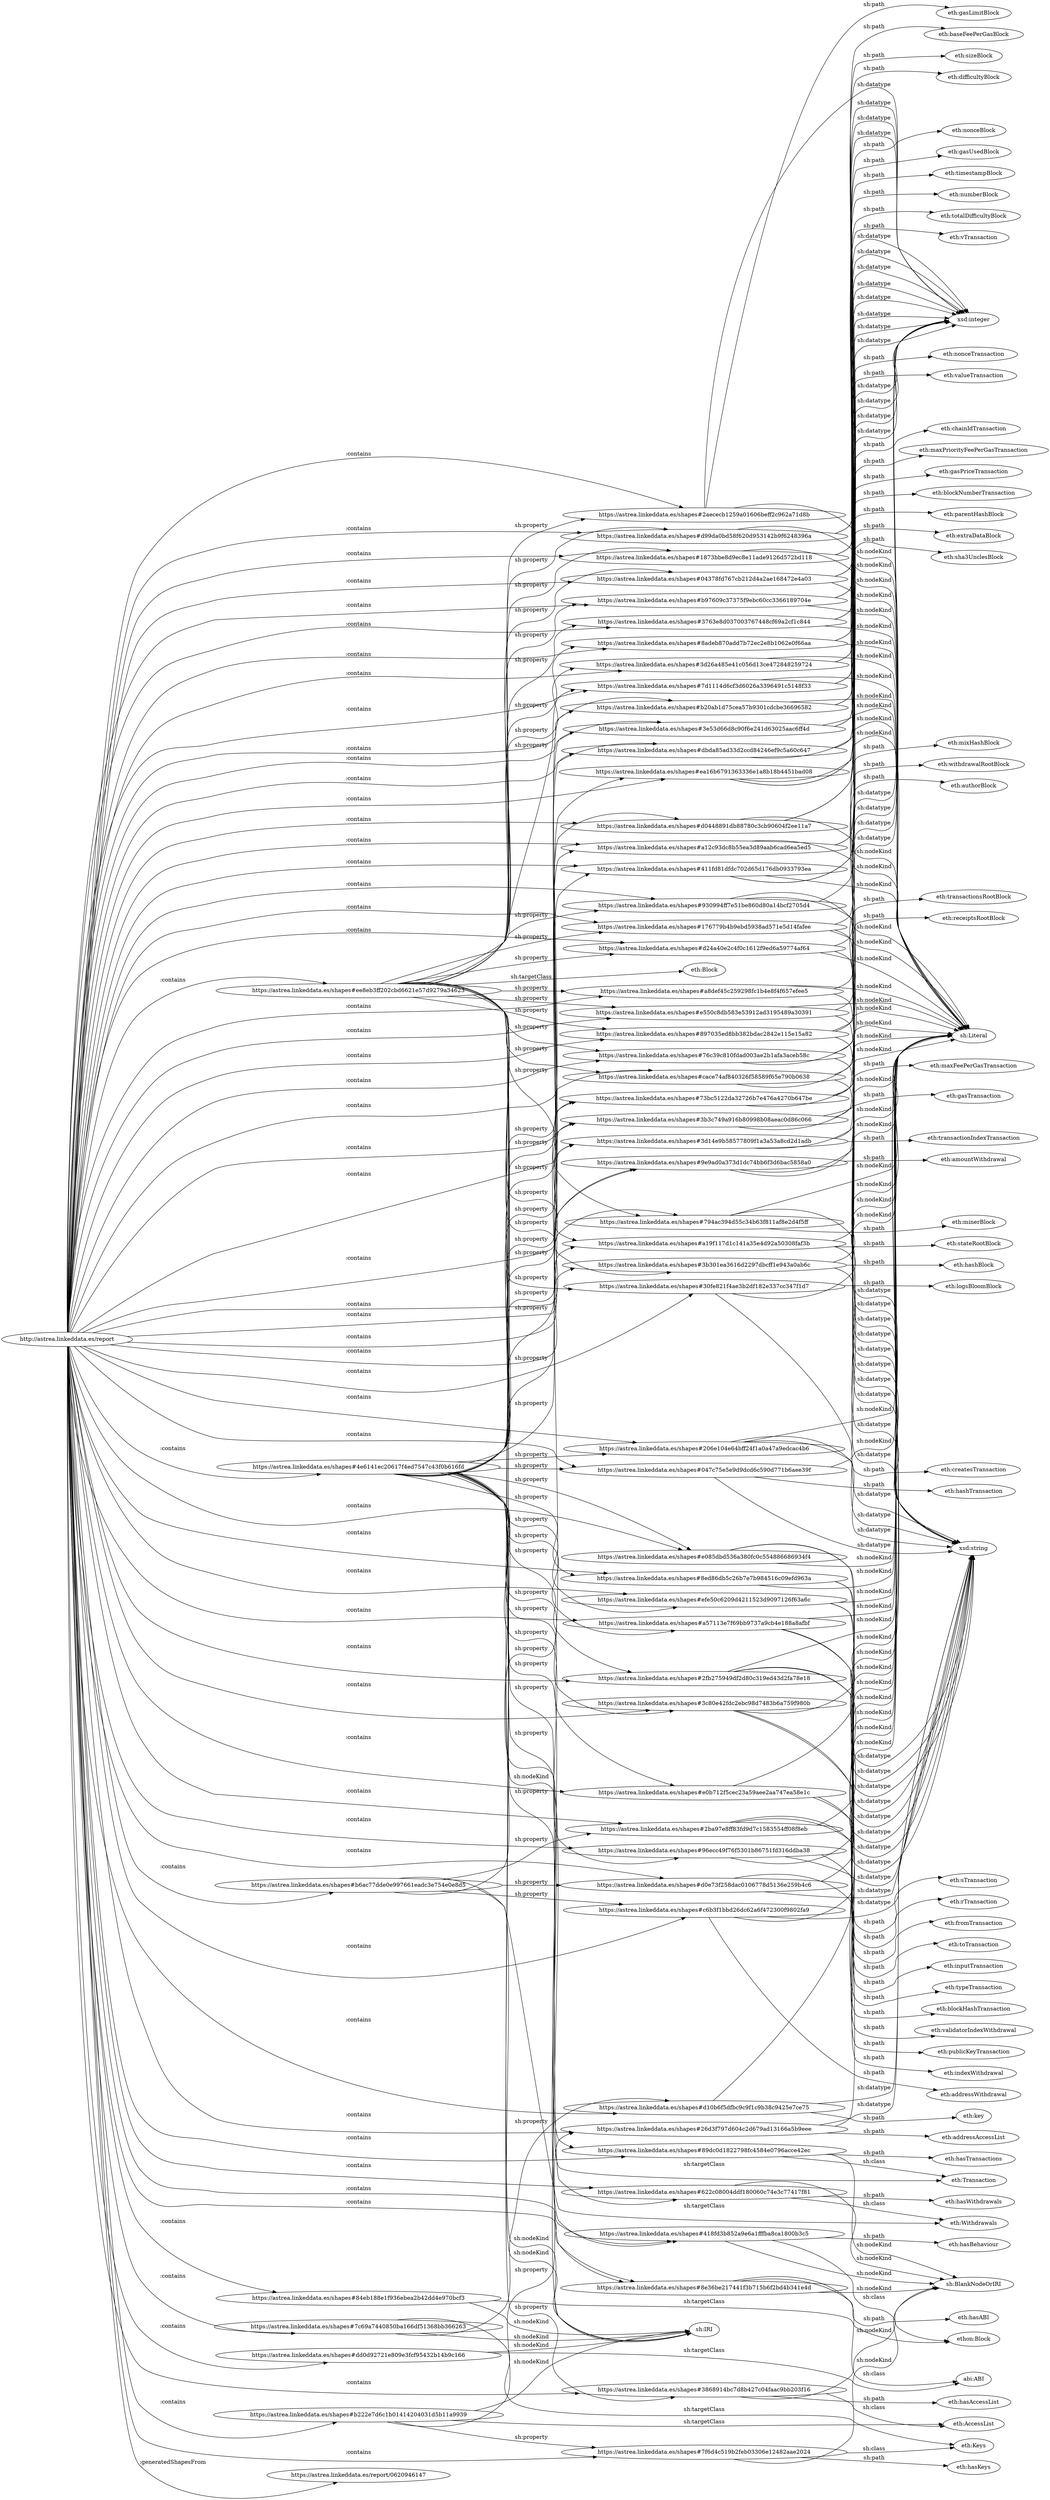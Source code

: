 digraph ar2dtool_diagram { 
rankdir=LR;
size="1501"
	"https://astrea.linkeddata.es/shapes#897035ed8bb382bdac2842e115e15a82" -> "eth:authorBlock" [ label = "sh:path" ];
	"https://astrea.linkeddata.es/shapes#897035ed8bb382bdac2842e115e15a82" -> "sh:Literal" [ label = "sh:nodeKind" ];
	"https://astrea.linkeddata.es/shapes#897035ed8bb382bdac2842e115e15a82" -> "xsd:string" [ label = "sh:datatype" ];
	"https://astrea.linkeddata.es/shapes#d10b6f5dfbc9c9f1c9b38c9425e7ce75" -> "eth:key" [ label = "sh:path" ];
	"https://astrea.linkeddata.es/shapes#d10b6f5dfbc9c9f1c9b38c9425e7ce75" -> "sh:Literal" [ label = "sh:nodeKind" ];
	"https://astrea.linkeddata.es/shapes#d10b6f5dfbc9c9f1c9b38c9425e7ce75" -> "xsd:string" [ label = "sh:datatype" ];
	"https://astrea.linkeddata.es/shapes#dbda85ad33d2ccd84246ef9c5a60c647" -> "eth:valueTransaction" [ label = "sh:path" ];
	"https://astrea.linkeddata.es/shapes#dbda85ad33d2ccd84246ef9c5a60c647" -> "sh:Literal" [ label = "sh:nodeKind" ];
	"https://astrea.linkeddata.es/shapes#dbda85ad33d2ccd84246ef9c5a60c647" -> "xsd:integer" [ label = "sh:datatype" ];
	"https://astrea.linkeddata.es/shapes#3763e8d037003767448cf69a2cf1c844" -> "eth:gasUsedBlock" [ label = "sh:path" ];
	"https://astrea.linkeddata.es/shapes#3763e8d037003767448cf69a2cf1c844" -> "sh:Literal" [ label = "sh:nodeKind" ];
	"https://astrea.linkeddata.es/shapes#3763e8d037003767448cf69a2cf1c844" -> "xsd:integer" [ label = "sh:datatype" ];
	"https://astrea.linkeddata.es/shapes#8adeb870add7b72ec2e8b1062e0f66aa" -> "eth:timestampBlock" [ label = "sh:path" ];
	"https://astrea.linkeddata.es/shapes#8adeb870add7b72ec2e8b1062e0f66aa" -> "sh:Literal" [ label = "sh:nodeKind" ];
	"https://astrea.linkeddata.es/shapes#8adeb870add7b72ec2e8b1062e0f66aa" -> "xsd:integer" [ label = "sh:datatype" ];
	"https://astrea.linkeddata.es/shapes#3868914bc7d8b427c04faac9bb203f16" -> "eth:hasAccessList" [ label = "sh:path" ];
	"https://astrea.linkeddata.es/shapes#3868914bc7d8b427c04faac9bb203f16" -> "sh:BlankNodeOrIRI" [ label = "sh:nodeKind" ];
	"https://astrea.linkeddata.es/shapes#3868914bc7d8b427c04faac9bb203f16" -> "eth:AccessList" [ label = "sh:class" ];
	"https://astrea.linkeddata.es/shapes#9e9ad0a373d1dc74bb6f3d6bac5858a0" -> "eth:amountWithdrawal" [ label = "sh:path" ];
	"https://astrea.linkeddata.es/shapes#9e9ad0a373d1dc74bb6f3d6bac5858a0" -> "sh:Literal" [ label = "sh:nodeKind" ];
	"https://astrea.linkeddata.es/shapes#9e9ad0a373d1dc74bb6f3d6bac5858a0" -> "xsd:integer" [ label = "sh:datatype" ];
	"https://astrea.linkeddata.es/shapes#3d26a485e41c056d13ce472848259724" -> "eth:numberBlock" [ label = "sh:path" ];
	"https://astrea.linkeddata.es/shapes#3d26a485e41c056d13ce472848259724" -> "sh:Literal" [ label = "sh:nodeKind" ];
	"https://astrea.linkeddata.es/shapes#3d26a485e41c056d13ce472848259724" -> "xsd:integer" [ label = "sh:datatype" ];
	"https://astrea.linkeddata.es/shapes#84eb188e1f936ebea2b42dd4e970bcf3" -> "ethon:Block" [ label = "sh:targetClass" ];
	"https://astrea.linkeddata.es/shapes#84eb188e1f936ebea2b42dd4e970bcf3" -> "sh:IRI" [ label = "sh:nodeKind" ];
	"https://astrea.linkeddata.es/shapes#2ba97e8ff83fd9d7c1583554ff08f8eb" -> "eth:validatorIndexWithdrawal" [ label = "sh:path" ];
	"https://astrea.linkeddata.es/shapes#2ba97e8ff83fd9d7c1583554ff08f8eb" -> "sh:Literal" [ label = "sh:nodeKind" ];
	"https://astrea.linkeddata.es/shapes#2ba97e8ff83fd9d7c1583554ff08f8eb" -> "xsd:string" [ label = "sh:datatype" ];
	"https://astrea.linkeddata.es/shapes#b20ab1d75cea57b9301cdcbe36696582" -> "eth:vTransaction" [ label = "sh:path" ];
	"https://astrea.linkeddata.es/shapes#b20ab1d75cea57b9301cdcbe36696582" -> "sh:Literal" [ label = "sh:nodeKind" ];
	"https://astrea.linkeddata.es/shapes#b20ab1d75cea57b9301cdcbe36696582" -> "xsd:integer" [ label = "sh:datatype" ];
	"https://astrea.linkeddata.es/shapes#3e53d66d8c90f6e241d63025aac6ff4d" -> "eth:nonceTransaction" [ label = "sh:path" ];
	"https://astrea.linkeddata.es/shapes#3e53d66d8c90f6e241d63025aac6ff4d" -> "sh:Literal" [ label = "sh:nodeKind" ];
	"https://astrea.linkeddata.es/shapes#3e53d66d8c90f6e241d63025aac6ff4d" -> "xsd:integer" [ label = "sh:datatype" ];
	"https://astrea.linkeddata.es/shapes#047c75e5e9d9dcd6c590d771b6aee39f" -> "eth:hashTransaction" [ label = "sh:path" ];
	"https://astrea.linkeddata.es/shapes#047c75e5e9d9dcd6c590d771b6aee39f" -> "sh:Literal" [ label = "sh:nodeKind" ];
	"https://astrea.linkeddata.es/shapes#047c75e5e9d9dcd6c590d771b6aee39f" -> "xsd:string" [ label = "sh:datatype" ];
	"https://astrea.linkeddata.es/shapes#7d1114d6cf3d6026a3396491c5148f33" -> "eth:totalDifficultyBlock" [ label = "sh:path" ];
	"https://astrea.linkeddata.es/shapes#7d1114d6cf3d6026a3396491c5148f33" -> "sh:Literal" [ label = "sh:nodeKind" ];
	"https://astrea.linkeddata.es/shapes#7d1114d6cf3d6026a3396491c5148f33" -> "xsd:integer" [ label = "sh:datatype" ];
	"https://astrea.linkeddata.es/shapes#96ecc49f76f5301b86751fd316ddba38" -> "eth:publicKeyTransaction" [ label = "sh:path" ];
	"https://astrea.linkeddata.es/shapes#96ecc49f76f5301b86751fd316ddba38" -> "sh:Literal" [ label = "sh:nodeKind" ];
	"https://astrea.linkeddata.es/shapes#96ecc49f76f5301b86751fd316ddba38" -> "xsd:string" [ label = "sh:datatype" ];
	"https://astrea.linkeddata.es/shapes#dd0d92721e809e3fcf95432b14b9c166" -> "abi:ABI" [ label = "sh:targetClass" ];
	"https://astrea.linkeddata.es/shapes#dd0d92721e809e3fcf95432b14b9c166" -> "sh:IRI" [ label = "sh:nodeKind" ];
	"https://astrea.linkeddata.es/shapes#930994ff7e51be860d80a14bcf2705d4" -> "eth:parentHashBlock" [ label = "sh:path" ];
	"https://astrea.linkeddata.es/shapes#930994ff7e51be860d80a14bcf2705d4" -> "sh:Literal" [ label = "sh:nodeKind" ];
	"https://astrea.linkeddata.es/shapes#930994ff7e51be860d80a14bcf2705d4" -> "xsd:string" [ label = "sh:datatype" ];
	"https://astrea.linkeddata.es/shapes#d99da0bd58f620d953142b9f6248396a" -> "eth:baseFeePerGasBlock" [ label = "sh:path" ];
	"https://astrea.linkeddata.es/shapes#d99da0bd58f620d953142b9f6248396a" -> "sh:Literal" [ label = "sh:nodeKind" ];
	"https://astrea.linkeddata.es/shapes#d99da0bd58f620d953142b9f6248396a" -> "xsd:integer" [ label = "sh:datatype" ];
	"https://astrea.linkeddata.es/shapes#7c69a7440850ba166df51368bb366263" -> "eth:Keys" [ label = "sh:targetClass" ];
	"https://astrea.linkeddata.es/shapes#7c69a7440850ba166df51368bb366263" -> "https://astrea.linkeddata.es/shapes#d10b6f5dfbc9c9f1c9b38c9425e7ce75" [ label = "sh:property" ];
	"https://astrea.linkeddata.es/shapes#7c69a7440850ba166df51368bb366263" -> "sh:IRI" [ label = "sh:nodeKind" ];
	"https://astrea.linkeddata.es/shapes#176779b4b9ebd5938ad571e5d14fafee" -> "eth:extraDataBlock" [ label = "sh:path" ];
	"https://astrea.linkeddata.es/shapes#176779b4b9ebd5938ad571e5d14fafee" -> "sh:Literal" [ label = "sh:nodeKind" ];
	"https://astrea.linkeddata.es/shapes#176779b4b9ebd5938ad571e5d14fafee" -> "xsd:string" [ label = "sh:datatype" ];
	"https://astrea.linkeddata.es/shapes#418fd3b852a9e6a1fffba8ca1800b3c5" -> "eth:hasBehaviour" [ label = "sh:path" ];
	"https://astrea.linkeddata.es/shapes#418fd3b852a9e6a1fffba8ca1800b3c5" -> "sh:BlankNodeOrIRI" [ label = "sh:nodeKind" ];
	"https://astrea.linkeddata.es/shapes#418fd3b852a9e6a1fffba8ca1800b3c5" -> "ethon:Block" [ label = "sh:class" ];
	"https://astrea.linkeddata.es/shapes#a19f117d1c141a35e4d92a50308faf3b" -> "eth:stateRootBlock" [ label = "sh:path" ];
	"https://astrea.linkeddata.es/shapes#a19f117d1c141a35e4d92a50308faf3b" -> "sh:Literal" [ label = "sh:nodeKind" ];
	"https://astrea.linkeddata.es/shapes#a19f117d1c141a35e4d92a50308faf3b" -> "xsd:string" [ label = "sh:datatype" ];
	"https://astrea.linkeddata.es/shapes#206e104e64bff24f1a0a47a9edcac4b6" -> "eth:createsTransaction" [ label = "sh:path" ];
	"https://astrea.linkeddata.es/shapes#206e104e64bff24f1a0a47a9edcac4b6" -> "sh:Literal" [ label = "sh:nodeKind" ];
	"https://astrea.linkeddata.es/shapes#206e104e64bff24f1a0a47a9edcac4b6" -> "xsd:string" [ label = "sh:datatype" ];
	"https://astrea.linkeddata.es/shapes#b97609c37375f9ebc60cc3366189704e" -> "eth:nonceBlock" [ label = "sh:path" ];
	"https://astrea.linkeddata.es/shapes#b97609c37375f9ebc60cc3366189704e" -> "sh:Literal" [ label = "sh:nodeKind" ];
	"https://astrea.linkeddata.es/shapes#b97609c37375f9ebc60cc3366189704e" -> "xsd:integer" [ label = "sh:datatype" ];
	"https://astrea.linkeddata.es/shapes#76c39c810fdad003ae2b1afa3aceb58c" -> "eth:transactionsRootBlock" [ label = "sh:path" ];
	"https://astrea.linkeddata.es/shapes#76c39c810fdad003ae2b1afa3aceb58c" -> "sh:Literal" [ label = "sh:nodeKind" ];
	"https://astrea.linkeddata.es/shapes#76c39c810fdad003ae2b1afa3aceb58c" -> "xsd:string" [ label = "sh:datatype" ];
	"https://astrea.linkeddata.es/shapes#4e6141ec20617f4ed7547c43f0b616fd" -> "https://astrea.linkeddata.es/shapes#efe50c6209d4211523d9097126f63a6c" [ label = "sh:property" ];
	"https://astrea.linkeddata.es/shapes#4e6141ec20617f4ed7547c43f0b616fd" -> "https://astrea.linkeddata.es/shapes#96ecc49f76f5301b86751fd316ddba38" [ label = "sh:property" ];
	"https://astrea.linkeddata.es/shapes#4e6141ec20617f4ed7547c43f0b616fd" -> "sh:IRI" [ label = "sh:nodeKind" ];
	"https://astrea.linkeddata.es/shapes#4e6141ec20617f4ed7547c43f0b616fd" -> "eth:Transaction" [ label = "sh:targetClass" ];
	"https://astrea.linkeddata.es/shapes#4e6141ec20617f4ed7547c43f0b616fd" -> "https://astrea.linkeddata.es/shapes#8ed86db5c26b7e7b984516c09efd963a" [ label = "sh:property" ];
	"https://astrea.linkeddata.es/shapes#4e6141ec20617f4ed7547c43f0b616fd" -> "https://astrea.linkeddata.es/shapes#3868914bc7d8b427c04faac9bb203f16" [ label = "sh:property" ];
	"https://astrea.linkeddata.es/shapes#4e6141ec20617f4ed7547c43f0b616fd" -> "https://astrea.linkeddata.es/shapes#411fd81dfdc702d65d176db0933793ea" [ label = "sh:property" ];
	"https://astrea.linkeddata.es/shapes#4e6141ec20617f4ed7547c43f0b616fd" -> "https://astrea.linkeddata.es/shapes#2fb275949df2d80c319ed43d2fa78e18" [ label = "sh:property" ];
	"https://astrea.linkeddata.es/shapes#4e6141ec20617f4ed7547c43f0b616fd" -> "https://astrea.linkeddata.es/shapes#206e104e64bff24f1a0a47a9edcac4b6" [ label = "sh:property" ];
	"https://astrea.linkeddata.es/shapes#4e6141ec20617f4ed7547c43f0b616fd" -> "https://astrea.linkeddata.es/shapes#73bc5122da32726b7e476a4270b647be" [ label = "sh:property" ];
	"https://astrea.linkeddata.es/shapes#4e6141ec20617f4ed7547c43f0b616fd" -> "https://astrea.linkeddata.es/shapes#8e36be217441f3b715b6f2bd4b341e4d" [ label = "sh:property" ];
	"https://astrea.linkeddata.es/shapes#4e6141ec20617f4ed7547c43f0b616fd" -> "https://astrea.linkeddata.es/shapes#e0b712f5cec23a59aee2aa747ea58e1c" [ label = "sh:property" ];
	"https://astrea.linkeddata.es/shapes#4e6141ec20617f4ed7547c43f0b616fd" -> "https://astrea.linkeddata.es/shapes#047c75e5e9d9dcd6c590d771b6aee39f" [ label = "sh:property" ];
	"https://astrea.linkeddata.es/shapes#4e6141ec20617f4ed7547c43f0b616fd" -> "https://astrea.linkeddata.es/shapes#e085dbd536a380fc0c554886686934f4" [ label = "sh:property" ];
	"https://astrea.linkeddata.es/shapes#4e6141ec20617f4ed7547c43f0b616fd" -> "https://astrea.linkeddata.es/shapes#3b3c749a916b80998b08aeac0d86c066" [ label = "sh:property" ];
	"https://astrea.linkeddata.es/shapes#4e6141ec20617f4ed7547c43f0b616fd" -> "https://astrea.linkeddata.es/shapes#3c80e42fdc2ebc98d7483b6a759f980b" [ label = "sh:property" ];
	"https://astrea.linkeddata.es/shapes#4e6141ec20617f4ed7547c43f0b616fd" -> "https://astrea.linkeddata.es/shapes#a12c93dc8b55ea3d89aab6cad6ea5ed5" [ label = "sh:property" ];
	"https://astrea.linkeddata.es/shapes#4e6141ec20617f4ed7547c43f0b616fd" -> "https://astrea.linkeddata.es/shapes#ea16b6791363336e1a8b18b4451bad08" [ label = "sh:property" ];
	"https://astrea.linkeddata.es/shapes#4e6141ec20617f4ed7547c43f0b616fd" -> "https://astrea.linkeddata.es/shapes#d0448891db88780c3cb90604f2ee11a7" [ label = "sh:property" ];
	"https://astrea.linkeddata.es/shapes#4e6141ec20617f4ed7547c43f0b616fd" -> "https://astrea.linkeddata.es/shapes#a57113e7f69bb9737a9cb4e188a8afbf" [ label = "sh:property" ];
	"https://astrea.linkeddata.es/shapes#4e6141ec20617f4ed7547c43f0b616fd" -> "https://astrea.linkeddata.es/shapes#3d14e9b58577809f1a3a53a8cd2d1adb" [ label = "sh:property" ];
	"https://astrea.linkeddata.es/shapes#4e6141ec20617f4ed7547c43f0b616fd" -> "https://astrea.linkeddata.es/shapes#3e53d66d8c90f6e241d63025aac6ff4d" [ label = "sh:property" ];
	"https://astrea.linkeddata.es/shapes#4e6141ec20617f4ed7547c43f0b616fd" -> "https://astrea.linkeddata.es/shapes#b20ab1d75cea57b9301cdcbe36696582" [ label = "sh:property" ];
	"https://astrea.linkeddata.es/shapes#4e6141ec20617f4ed7547c43f0b616fd" -> "https://astrea.linkeddata.es/shapes#dbda85ad33d2ccd84246ef9c5a60c647" [ label = "sh:property" ];
	"https://astrea.linkeddata.es/shapes#b6ac77dde0e997661eadc3e754e0e8d5" -> "eth:Withdrawals" [ label = "sh:targetClass" ];
	"https://astrea.linkeddata.es/shapes#b6ac77dde0e997661eadc3e754e0e8d5" -> "https://astrea.linkeddata.es/shapes#9e9ad0a373d1dc74bb6f3d6bac5858a0" [ label = "sh:property" ];
	"https://astrea.linkeddata.es/shapes#b6ac77dde0e997661eadc3e754e0e8d5" -> "https://astrea.linkeddata.es/shapes#c6b3f1bbd26dc62a6f472300f9802fa9" [ label = "sh:property" ];
	"https://astrea.linkeddata.es/shapes#b6ac77dde0e997661eadc3e754e0e8d5" -> "https://astrea.linkeddata.es/shapes#2ba97e8ff83fd9d7c1583554ff08f8eb" [ label = "sh:property" ];
	"https://astrea.linkeddata.es/shapes#b6ac77dde0e997661eadc3e754e0e8d5" -> "https://astrea.linkeddata.es/shapes#d0e73f258dac0106778d5136e259b4c6" [ label = "sh:property" ];
	"https://astrea.linkeddata.es/shapes#b6ac77dde0e997661eadc3e754e0e8d5" -> "sh:IRI" [ label = "sh:nodeKind" ];
	"https://astrea.linkeddata.es/shapes#8ed86db5c26b7e7b984516c09efd963a" -> "eth:rTransaction" [ label = "sh:path" ];
	"https://astrea.linkeddata.es/shapes#8ed86db5c26b7e7b984516c09efd963a" -> "sh:Literal" [ label = "sh:nodeKind" ];
	"https://astrea.linkeddata.es/shapes#8ed86db5c26b7e7b984516c09efd963a" -> "xsd:string" [ label = "sh:datatype" ];
	"https://astrea.linkeddata.es/shapes#3d14e9b58577809f1a3a53a8cd2d1adb" -> "eth:transactionIndexTransaction" [ label = "sh:path" ];
	"https://astrea.linkeddata.es/shapes#3d14e9b58577809f1a3a53a8cd2d1adb" -> "sh:Literal" [ label = "sh:nodeKind" ];
	"https://astrea.linkeddata.es/shapes#3d14e9b58577809f1a3a53a8cd2d1adb" -> "xsd:integer" [ label = "sh:datatype" ];
	"https://astrea.linkeddata.es/shapes#e085dbd536a380fc0c554886686934f4" -> "eth:sTransaction" [ label = "sh:path" ];
	"https://astrea.linkeddata.es/shapes#e085dbd536a380fc0c554886686934f4" -> "sh:Literal" [ label = "sh:nodeKind" ];
	"https://astrea.linkeddata.es/shapes#e085dbd536a380fc0c554886686934f4" -> "xsd:string" [ label = "sh:datatype" ];
	"https://astrea.linkeddata.es/shapes#d0e73f258dac0106778d5136e259b4c6" -> "eth:indexWithdrawal" [ label = "sh:path" ];
	"https://astrea.linkeddata.es/shapes#d0e73f258dac0106778d5136e259b4c6" -> "sh:Literal" [ label = "sh:nodeKind" ];
	"https://astrea.linkeddata.es/shapes#d0e73f258dac0106778d5136e259b4c6" -> "xsd:string" [ label = "sh:datatype" ];
	"https://astrea.linkeddata.es/shapes#26d3f797d604c2d679ad13166a5b9eee" -> "eth:addressAccessList" [ label = "sh:path" ];
	"https://astrea.linkeddata.es/shapes#26d3f797d604c2d679ad13166a5b9eee" -> "sh:Literal" [ label = "sh:nodeKind" ];
	"https://astrea.linkeddata.es/shapes#26d3f797d604c2d679ad13166a5b9eee" -> "xsd:string" [ label = "sh:datatype" ];
	"https://astrea.linkeddata.es/shapes#d24a40e2c4f0c1612f9ed6a59774af64" -> "eth:sha3UnclesBlock" [ label = "sh:path" ];
	"https://astrea.linkeddata.es/shapes#d24a40e2c4f0c1612f9ed6a59774af64" -> "sh:Literal" [ label = "sh:nodeKind" ];
	"https://astrea.linkeddata.es/shapes#d24a40e2c4f0c1612f9ed6a59774af64" -> "xsd:string" [ label = "sh:datatype" ];
	"https://astrea.linkeddata.es/shapes#c6b3f1bbd26dc62a6f472300f9802fa9" -> "eth:addressWithdrawal" [ label = "sh:path" ];
	"https://astrea.linkeddata.es/shapes#c6b3f1bbd26dc62a6f472300f9802fa9" -> "sh:Literal" [ label = "sh:nodeKind" ];
	"https://astrea.linkeddata.es/shapes#c6b3f1bbd26dc62a6f472300f9802fa9" -> "xsd:string" [ label = "sh:datatype" ];
	"https://astrea.linkeddata.es/shapes#411fd81dfdc702d65d176db0933793ea" -> "eth:blockNumberTransaction" [ label = "sh:path" ];
	"https://astrea.linkeddata.es/shapes#411fd81dfdc702d65d176db0933793ea" -> "sh:Literal" [ label = "sh:nodeKind" ];
	"https://astrea.linkeddata.es/shapes#411fd81dfdc702d65d176db0933793ea" -> "xsd:integer" [ label = "sh:datatype" ];
	"https://astrea.linkeddata.es/shapes#3c80e42fdc2ebc98d7483b6a759f980b" -> "eth:typeTransaction" [ label = "sh:path" ];
	"https://astrea.linkeddata.es/shapes#3c80e42fdc2ebc98d7483b6a759f980b" -> "sh:Literal" [ label = "sh:nodeKind" ];
	"https://astrea.linkeddata.es/shapes#3c80e42fdc2ebc98d7483b6a759f980b" -> "xsd:string" [ label = "sh:datatype" ];
	"https://astrea.linkeddata.es/shapes#73bc5122da32726b7e476a4270b647be" -> "eth:maxFeePerGasTransaction" [ label = "sh:path" ];
	"https://astrea.linkeddata.es/shapes#73bc5122da32726b7e476a4270b647be" -> "sh:Literal" [ label = "sh:nodeKind" ];
	"https://astrea.linkeddata.es/shapes#73bc5122da32726b7e476a4270b647be" -> "xsd:integer" [ label = "sh:datatype" ];
	"https://astrea.linkeddata.es/shapes#7f6d4c519b2feb03306e12482aae2024" -> "eth:hasKeys" [ label = "sh:path" ];
	"https://astrea.linkeddata.es/shapes#7f6d4c519b2feb03306e12482aae2024" -> "sh:BlankNodeOrIRI" [ label = "sh:nodeKind" ];
	"https://astrea.linkeddata.es/shapes#7f6d4c519b2feb03306e12482aae2024" -> "eth:Keys" [ label = "sh:class" ];
	"https://astrea.linkeddata.es/shapes#a8def45c259298fc1b4e8f4f657efee5" -> "eth:mixHashBlock" [ label = "sh:path" ];
	"https://astrea.linkeddata.es/shapes#a8def45c259298fc1b4e8f4f657efee5" -> "sh:Literal" [ label = "sh:nodeKind" ];
	"https://astrea.linkeddata.es/shapes#a8def45c259298fc1b4e8f4f657efee5" -> "xsd:string" [ label = "sh:datatype" ];
	"https://astrea.linkeddata.es/shapes#e550c8db583e53912ad3195489a30391" -> "eth:withdrawalRootBlock" [ label = "sh:path" ];
	"https://astrea.linkeddata.es/shapes#e550c8db583e53912ad3195489a30391" -> "sh:Literal" [ label = "sh:nodeKind" ];
	"https://astrea.linkeddata.es/shapes#e550c8db583e53912ad3195489a30391" -> "xsd:string" [ label = "sh:datatype" ];
	"https://astrea.linkeddata.es/shapes#a57113e7f69bb9737a9cb4e188a8afbf" -> "eth:toTransaction" [ label = "sh:path" ];
	"https://astrea.linkeddata.es/shapes#a57113e7f69bb9737a9cb4e188a8afbf" -> "sh:Literal" [ label = "sh:nodeKind" ];
	"https://astrea.linkeddata.es/shapes#a57113e7f69bb9737a9cb4e188a8afbf" -> "xsd:string" [ label = "sh:datatype" ];
	"http://astrea.linkeddata.es/report" -> "https://astrea.linkeddata.es/shapes#89dc0d1822798fc4584e0796acce42ec" [ label = ":contains" ];
	"http://astrea.linkeddata.es/report" -> "https://astrea.linkeddata.es/shapes#930994ff7e51be860d80a14bcf2705d4" [ label = ":contains" ];
	"http://astrea.linkeddata.es/report" -> "https://astrea.linkeddata.es/shapes#a8def45c259298fc1b4e8f4f657efee5" [ label = ":contains" ];
	"http://astrea.linkeddata.es/report" -> "https://astrea.linkeddata.es/shapes#a19f117d1c141a35e4d92a50308faf3b" [ label = ":contains" ];
	"http://astrea.linkeddata.es/report" -> "https://astrea.linkeddata.es/shapes#73bc5122da32726b7e476a4270b647be" [ label = ":contains" ];
	"http://astrea.linkeddata.es/report" -> "https://astrea.linkeddata.es/shapes#3b3c749a916b80998b08aeac0d86c066" [ label = ":contains" ];
	"http://astrea.linkeddata.es/report" -> "https://astrea.linkeddata.es/shapes#ea16b6791363336e1a8b18b4451bad08" [ label = ":contains" ];
	"http://astrea.linkeddata.es/report" -> "https://astrea.linkeddata.es/shapes#d99da0bd58f620d953142b9f6248396a" [ label = ":contains" ];
	"http://astrea.linkeddata.es/report" -> "https://astrea.linkeddata.es/shapes#4e6141ec20617f4ed7547c43f0b616fd" [ label = ":contains" ];
	"http://astrea.linkeddata.es/report" -> "https://astrea.linkeddata.es/shapes#2ba97e8ff83fd9d7c1583554ff08f8eb" [ label = ":contains" ];
	"http://astrea.linkeddata.es/report" -> "https://astrea.linkeddata.es/shapes#2aececb1259a01606beff2c962a71d8b" [ label = ":contains" ];
	"http://astrea.linkeddata.es/report" -> "https://astrea.linkeddata.es/shapes#1873bbe8d9ec8e11ade9126d572bd118" [ label = ":contains" ];
	"http://astrea.linkeddata.es/report" -> "https://astrea.linkeddata.es/shapes#e0b712f5cec23a59aee2aa747ea58e1c" [ label = ":contains" ];
	"http://astrea.linkeddata.es/report" -> "https://astrea.linkeddata.es/shapes#e085dbd536a380fc0c554886686934f4" [ label = ":contains" ];
	"http://astrea.linkeddata.es/report" -> "https://astrea.linkeddata.es/shapes#d0e73f258dac0106778d5136e259b4c6" [ label = ":contains" ];
	"http://astrea.linkeddata.es/report" -> "https://astrea.linkeddata.es/shapes#7f6d4c519b2feb03306e12482aae2024" [ label = ":contains" ];
	"http://astrea.linkeddata.es/report" -> "https://astrea.linkeddata.es/shapes#3d14e9b58577809f1a3a53a8cd2d1adb" [ label = ":contains" ];
	"http://astrea.linkeddata.es/report" -> "https://astrea.linkeddata.es/shapes#efe50c6209d4211523d9097126f63a6c" [ label = ":contains" ];
	"http://astrea.linkeddata.es/report" -> "https://astrea.linkeddata.es/shapes#cace74af840326f58589f65e790b0638" [ label = ":contains" ];
	"http://astrea.linkeddata.es/report" -> "https://astrea.linkeddata.es/shapes#3c80e42fdc2ebc98d7483b6a759f980b" [ label = ":contains" ];
	"http://astrea.linkeddata.es/report" -> "https://astrea.linkeddata.es/shapes#a57113e7f69bb9737a9cb4e188a8afbf" [ label = ":contains" ];
	"http://astrea.linkeddata.es/report" -> "https://astrea.linkeddata.es/shapes#96ecc49f76f5301b86751fd316ddba38" [ label = ":contains" ];
	"http://astrea.linkeddata.es/report" -> "https://astrea.linkeddata.es/shapes#3868914bc7d8b427c04faac9bb203f16" [ label = ":contains" ];
	"http://astrea.linkeddata.es/report" -> "https://astrea.linkeddata.es/shapes#8e36be217441f3b715b6f2bd4b341e4d" [ label = ":contains" ];
	"http://astrea.linkeddata.es/report" -> "https://astrea.linkeddata.es/shapes#7d1114d6cf3d6026a3396491c5148f33" [ label = ":contains" ];
	"http://astrea.linkeddata.es/report" -> "https://astrea.linkeddata.es/shapes#8adeb870add7b72ec2e8b1062e0f66aa" [ label = ":contains" ];
	"http://astrea.linkeddata.es/report" -> "https://astrea.linkeddata.es/shapes#047c75e5e9d9dcd6c590d771b6aee39f" [ label = ":contains" ];
	"http://astrea.linkeddata.es/report" -> "https://astrea.linkeddata.es/shapes#dbda85ad33d2ccd84246ef9c5a60c647" [ label = ":contains" ];
	"http://astrea.linkeddata.es/report" -> "https://astrea.linkeddata.es/shapes#7c69a7440850ba166df51368bb366263" [ label = ":contains" ];
	"http://astrea.linkeddata.es/report" -> "https://astrea.linkeddata.es/shapes#dd0d92721e809e3fcf95432b14b9c166" [ label = ":contains" ];
	"http://astrea.linkeddata.es/report" -> "https://astrea.linkeddata.es/shapes#d24a40e2c4f0c1612f9ed6a59774af64" [ label = ":contains" ];
	"http://astrea.linkeddata.es/report" -> "https://astrea.linkeddata.es/shapes#3763e8d037003767448cf69a2cf1c844" [ label = ":contains" ];
	"http://astrea.linkeddata.es/report" -> "https://astrea.linkeddata.es/shapes#794ac394d55c34b63f811af8e2d4f5ff" [ label = ":contains" ];
	"http://astrea.linkeddata.es/report" -> "https://astrea.linkeddata.es/shapes#176779b4b9ebd5938ad571e5d14fafee" [ label = ":contains" ];
	"http://astrea.linkeddata.es/report" -> "https://astrea.linkeddata.es/shapes#3b301ea3616d2297dbcff1e943a0ab6c" [ label = ":contains" ];
	"http://astrea.linkeddata.es/report" -> "https://astrea.linkeddata.es/shapes#206e104e64bff24f1a0a47a9edcac4b6" [ label = ":contains" ];
	"http://astrea.linkeddata.es/report" -> "https://astrea.linkeddata.es/shapes#ee8eb3ff202cbd6621e57d9279a34623" [ label = ":contains" ];
	"http://astrea.linkeddata.es/report" -> "https://astrea.linkeddata.es/shapes#76c39c810fdad003ae2b1afa3aceb58c" [ label = ":contains" ];
	"http://astrea.linkeddata.es/report" -> "https://astrea.linkeddata.es/shapes#a12c93dc8b55ea3d89aab6cad6ea5ed5" [ label = ":contains" ];
	"http://astrea.linkeddata.es/report" -> "https://astrea.linkeddata.es/shapes#897035ed8bb382bdac2842e115e15a82" [ label = ":contains" ];
	"http://astrea.linkeddata.es/report" -> "https://astrea.linkeddata.es/shapes#d0448891db88780c3cb90604f2ee11a7" [ label = ":contains" ];
	"http://astrea.linkeddata.es/report" -> "https://astrea.linkeddata.es/shapes#04378fd767cb212d4a2ae168472e4a03" [ label = ":contains" ];
	"http://astrea.linkeddata.es/report" -> "https://astrea.linkeddata.es/shapes#30fe821f4ae3b2df182e337cc347f1d7" [ label = ":contains" ];
	"http://astrea.linkeddata.es/report" -> "https://astrea.linkeddata.es/shapes#b20ab1d75cea57b9301cdcbe36696582" [ label = ":contains" ];
	"http://astrea.linkeddata.es/report" -> "https://astrea.linkeddata.es/shapes#3e53d66d8c90f6e241d63025aac6ff4d" [ label = ":contains" ];
	"http://astrea.linkeddata.es/report" -> "https://astrea.linkeddata.es/shapes#411fd81dfdc702d65d176db0933793ea" [ label = ":contains" ];
	"http://astrea.linkeddata.es/report" -> "https://astrea.linkeddata.es/shapes#e550c8db583e53912ad3195489a30391" [ label = ":contains" ];
	"http://astrea.linkeddata.es/report" -> "https://astrea.linkeddata.es/shapes#9e9ad0a373d1dc74bb6f3d6bac5858a0" [ label = ":contains" ];
	"http://astrea.linkeddata.es/report" -> "https://astrea.linkeddata.es/shapes#2fb275949df2d80c319ed43d2fa78e18" [ label = ":contains" ];
	"http://astrea.linkeddata.es/report" -> "https://astrea.linkeddata.es/shapes#d10b6f5dfbc9c9f1c9b38c9425e7ce75" [ label = ":contains" ];
	"http://astrea.linkeddata.es/report" -> "https://astrea.linkeddata.es/shapes#26d3f797d604c2d679ad13166a5b9eee" [ label = ":contains" ];
	"http://astrea.linkeddata.es/report" -> "https://astrea.linkeddata.es/shapes#84eb188e1f936ebea2b42dd4e970bcf3" [ label = ":contains" ];
	"http://astrea.linkeddata.es/report" -> "https://astrea.linkeddata.es/shapes#b6ac77dde0e997661eadc3e754e0e8d5" [ label = ":contains" ];
	"http://astrea.linkeddata.es/report" -> "https://astrea.linkeddata.es/shapes#b222e7d6c1b01414204031d5b11a9939" [ label = ":contains" ];
	"http://astrea.linkeddata.es/report" -> "https://astrea.linkeddata.es/shapes#418fd3b852a9e6a1fffba8ca1800b3c5" [ label = ":contains" ];
	"http://astrea.linkeddata.es/report" -> "https://astrea.linkeddata.es/shapes#b97609c37375f9ebc60cc3366189704e" [ label = ":contains" ];
	"http://astrea.linkeddata.es/report" -> "https://astrea.linkeddata.es/shapes#8ed86db5c26b7e7b984516c09efd963a" [ label = ":contains" ];
	"http://astrea.linkeddata.es/report" -> "https://astrea.linkeddata.es/shapes#622c08004ddf180060c74e3c77417f81" [ label = ":contains" ];
	"http://astrea.linkeddata.es/report" -> "https://astrea.linkeddata.es/shapes#3d26a485e41c056d13ce472848259724" [ label = ":contains" ];
	"http://astrea.linkeddata.es/report" -> "https://astrea.linkeddata.es/shapes#c6b3f1bbd26dc62a6f472300f9802fa9" [ label = ":contains" ];
	"http://astrea.linkeddata.es/report" -> "https://astrea.linkeddata.es/report/0620946147" [ label = ":generatedShapesFrom" ];
	"https://astrea.linkeddata.es/shapes#ea16b6791363336e1a8b18b4451bad08" -> "eth:chainIdTransaction" [ label = "sh:path" ];
	"https://astrea.linkeddata.es/shapes#ea16b6791363336e1a8b18b4451bad08" -> "sh:Literal" [ label = "sh:nodeKind" ];
	"https://astrea.linkeddata.es/shapes#ea16b6791363336e1a8b18b4451bad08" -> "xsd:integer" [ label = "sh:datatype" ];
	"https://astrea.linkeddata.es/shapes#cace74af840326f58589f65e790b0638" -> "eth:receiptsRootBlock" [ label = "sh:path" ];
	"https://astrea.linkeddata.es/shapes#cace74af840326f58589f65e790b0638" -> "sh:Literal" [ label = "sh:nodeKind" ];
	"https://astrea.linkeddata.es/shapes#cace74af840326f58589f65e790b0638" -> "xsd:string" [ label = "sh:datatype" ];
	"https://astrea.linkeddata.es/shapes#622c08004ddf180060c74e3c77417f81" -> "eth:hasWithdrawals" [ label = "sh:path" ];
	"https://astrea.linkeddata.es/shapes#622c08004ddf180060c74e3c77417f81" -> "sh:BlankNodeOrIRI" [ label = "sh:nodeKind" ];
	"https://astrea.linkeddata.es/shapes#622c08004ddf180060c74e3c77417f81" -> "eth:Withdrawals" [ label = "sh:class" ];
	"https://astrea.linkeddata.es/shapes#8e36be217441f3b715b6f2bd4b341e4d" -> "eth:hasABI" [ label = "sh:path" ];
	"https://astrea.linkeddata.es/shapes#8e36be217441f3b715b6f2bd4b341e4d" -> "sh:BlankNodeOrIRI" [ label = "sh:nodeKind" ];
	"https://astrea.linkeddata.es/shapes#8e36be217441f3b715b6f2bd4b341e4d" -> "abi:ABI" [ label = "sh:class" ];
	"https://astrea.linkeddata.es/shapes#d0448891db88780c3cb90604f2ee11a7" -> "eth:maxPriorityFeePerGasTransaction" [ label = "sh:path" ];
	"https://astrea.linkeddata.es/shapes#d0448891db88780c3cb90604f2ee11a7" -> "sh:Literal" [ label = "sh:nodeKind" ];
	"https://astrea.linkeddata.es/shapes#d0448891db88780c3cb90604f2ee11a7" -> "xsd:integer" [ label = "sh:datatype" ];
	"https://astrea.linkeddata.es/shapes#2fb275949df2d80c319ed43d2fa78e18" -> "eth:inputTransaction" [ label = "sh:path" ];
	"https://astrea.linkeddata.es/shapes#2fb275949df2d80c319ed43d2fa78e18" -> "sh:Literal" [ label = "sh:nodeKind" ];
	"https://astrea.linkeddata.es/shapes#2fb275949df2d80c319ed43d2fa78e18" -> "xsd:string" [ label = "sh:datatype" ];
	"https://astrea.linkeddata.es/shapes#89dc0d1822798fc4584e0796acce42ec" -> "eth:hasTransactions" [ label = "sh:path" ];
	"https://astrea.linkeddata.es/shapes#89dc0d1822798fc4584e0796acce42ec" -> "sh:BlankNodeOrIRI" [ label = "sh:nodeKind" ];
	"https://astrea.linkeddata.es/shapes#89dc0d1822798fc4584e0796acce42ec" -> "eth:Transaction" [ label = "sh:class" ];
	"https://astrea.linkeddata.es/shapes#3b301ea3616d2297dbcff1e943a0ab6c" -> "eth:hashBlock" [ label = "sh:path" ];
	"https://astrea.linkeddata.es/shapes#3b301ea3616d2297dbcff1e943a0ab6c" -> "sh:Literal" [ label = "sh:nodeKind" ];
	"https://astrea.linkeddata.es/shapes#3b301ea3616d2297dbcff1e943a0ab6c" -> "xsd:string" [ label = "sh:datatype" ];
	"https://astrea.linkeddata.es/shapes#04378fd767cb212d4a2ae168472e4a03" -> "eth:difficultyBlock" [ label = "sh:path" ];
	"https://astrea.linkeddata.es/shapes#04378fd767cb212d4a2ae168472e4a03" -> "sh:Literal" [ label = "sh:nodeKind" ];
	"https://astrea.linkeddata.es/shapes#04378fd767cb212d4a2ae168472e4a03" -> "xsd:integer" [ label = "sh:datatype" ];
	"https://astrea.linkeddata.es/shapes#2aececb1259a01606beff2c962a71d8b" -> "eth:gasLimitBlock" [ label = "sh:path" ];
	"https://astrea.linkeddata.es/shapes#2aececb1259a01606beff2c962a71d8b" -> "sh:Literal" [ label = "sh:nodeKind" ];
	"https://astrea.linkeddata.es/shapes#2aececb1259a01606beff2c962a71d8b" -> "xsd:integer" [ label = "sh:datatype" ];
	"https://astrea.linkeddata.es/shapes#efe50c6209d4211523d9097126f63a6c" -> "eth:fromTransaction" [ label = "sh:path" ];
	"https://astrea.linkeddata.es/shapes#efe50c6209d4211523d9097126f63a6c" -> "sh:Literal" [ label = "sh:nodeKind" ];
	"https://astrea.linkeddata.es/shapes#efe50c6209d4211523d9097126f63a6c" -> "xsd:string" [ label = "sh:datatype" ];
	"https://astrea.linkeddata.es/shapes#794ac394d55c34b63f811af8e2d4f5ff" -> "eth:minerBlock" [ label = "sh:path" ];
	"https://astrea.linkeddata.es/shapes#794ac394d55c34b63f811af8e2d4f5ff" -> "sh:Literal" [ label = "sh:nodeKind" ];
	"https://astrea.linkeddata.es/shapes#794ac394d55c34b63f811af8e2d4f5ff" -> "xsd:string" [ label = "sh:datatype" ];
	"https://astrea.linkeddata.es/shapes#b222e7d6c1b01414204031d5b11a9939" -> "eth:AccessList" [ label = "sh:targetClass" ];
	"https://astrea.linkeddata.es/shapes#b222e7d6c1b01414204031d5b11a9939" -> "https://astrea.linkeddata.es/shapes#26d3f797d604c2d679ad13166a5b9eee" [ label = "sh:property" ];
	"https://astrea.linkeddata.es/shapes#b222e7d6c1b01414204031d5b11a9939" -> "https://astrea.linkeddata.es/shapes#7f6d4c519b2feb03306e12482aae2024" [ label = "sh:property" ];
	"https://astrea.linkeddata.es/shapes#b222e7d6c1b01414204031d5b11a9939" -> "sh:IRI" [ label = "sh:nodeKind" ];
	"https://astrea.linkeddata.es/shapes#30fe821f4ae3b2df182e337cc347f1d7" -> "eth:logsBloomBlock" [ label = "sh:path" ];
	"https://astrea.linkeddata.es/shapes#30fe821f4ae3b2df182e337cc347f1d7" -> "sh:Literal" [ label = "sh:nodeKind" ];
	"https://astrea.linkeddata.es/shapes#30fe821f4ae3b2df182e337cc347f1d7" -> "xsd:string" [ label = "sh:datatype" ];
	"https://astrea.linkeddata.es/shapes#3b3c749a916b80998b08aeac0d86c066" -> "eth:gasTransaction" [ label = "sh:path" ];
	"https://astrea.linkeddata.es/shapes#3b3c749a916b80998b08aeac0d86c066" -> "sh:Literal" [ label = "sh:nodeKind" ];
	"https://astrea.linkeddata.es/shapes#3b3c749a916b80998b08aeac0d86c066" -> "xsd:integer" [ label = "sh:datatype" ];
	"https://astrea.linkeddata.es/shapes#a12c93dc8b55ea3d89aab6cad6ea5ed5" -> "eth:gasPriceTransaction" [ label = "sh:path" ];
	"https://astrea.linkeddata.es/shapes#a12c93dc8b55ea3d89aab6cad6ea5ed5" -> "sh:Literal" [ label = "sh:nodeKind" ];
	"https://astrea.linkeddata.es/shapes#a12c93dc8b55ea3d89aab6cad6ea5ed5" -> "xsd:integer" [ label = "sh:datatype" ];
	"https://astrea.linkeddata.es/shapes#ee8eb3ff202cbd6621e57d9279a34623" -> "https://astrea.linkeddata.es/shapes#3b301ea3616d2297dbcff1e943a0ab6c" [ label = "sh:property" ];
	"https://astrea.linkeddata.es/shapes#ee8eb3ff202cbd6621e57d9279a34623" -> "eth:Block" [ label = "sh:targetClass" ];
	"https://astrea.linkeddata.es/shapes#ee8eb3ff202cbd6621e57d9279a34623" -> "https://astrea.linkeddata.es/shapes#3d26a485e41c056d13ce472848259724" [ label = "sh:property" ];
	"https://astrea.linkeddata.es/shapes#ee8eb3ff202cbd6621e57d9279a34623" -> "https://astrea.linkeddata.es/shapes#d24a40e2c4f0c1612f9ed6a59774af64" [ label = "sh:property" ];
	"https://astrea.linkeddata.es/shapes#ee8eb3ff202cbd6621e57d9279a34623" -> "https://astrea.linkeddata.es/shapes#a19f117d1c141a35e4d92a50308faf3b" [ label = "sh:property" ];
	"https://astrea.linkeddata.es/shapes#ee8eb3ff202cbd6621e57d9279a34623" -> "https://astrea.linkeddata.es/shapes#cace74af840326f58589f65e790b0638" [ label = "sh:property" ];
	"https://astrea.linkeddata.es/shapes#ee8eb3ff202cbd6621e57d9279a34623" -> "https://astrea.linkeddata.es/shapes#3763e8d037003767448cf69a2cf1c844" [ label = "sh:property" ];
	"https://astrea.linkeddata.es/shapes#ee8eb3ff202cbd6621e57d9279a34623" -> "https://astrea.linkeddata.es/shapes#89dc0d1822798fc4584e0796acce42ec" [ label = "sh:property" ];
	"https://astrea.linkeddata.es/shapes#ee8eb3ff202cbd6621e57d9279a34623" -> "https://astrea.linkeddata.es/shapes#1873bbe8d9ec8e11ade9126d572bd118" [ label = "sh:property" ];
	"https://astrea.linkeddata.es/shapes#ee8eb3ff202cbd6621e57d9279a34623" -> "https://astrea.linkeddata.es/shapes#897035ed8bb382bdac2842e115e15a82" [ label = "sh:property" ];
	"https://astrea.linkeddata.es/shapes#ee8eb3ff202cbd6621e57d9279a34623" -> "https://astrea.linkeddata.es/shapes#8adeb870add7b72ec2e8b1062e0f66aa" [ label = "sh:property" ];
	"https://astrea.linkeddata.es/shapes#ee8eb3ff202cbd6621e57d9279a34623" -> "https://astrea.linkeddata.es/shapes#930994ff7e51be860d80a14bcf2705d4" [ label = "sh:property" ];
	"https://astrea.linkeddata.es/shapes#ee8eb3ff202cbd6621e57d9279a34623" -> "https://astrea.linkeddata.es/shapes#04378fd767cb212d4a2ae168472e4a03" [ label = "sh:property" ];
	"https://astrea.linkeddata.es/shapes#ee8eb3ff202cbd6621e57d9279a34623" -> "https://astrea.linkeddata.es/shapes#418fd3b852a9e6a1fffba8ca1800b3c5" [ label = "sh:property" ];
	"https://astrea.linkeddata.es/shapes#ee8eb3ff202cbd6621e57d9279a34623" -> "https://astrea.linkeddata.es/shapes#76c39c810fdad003ae2b1afa3aceb58c" [ label = "sh:property" ];
	"https://astrea.linkeddata.es/shapes#ee8eb3ff202cbd6621e57d9279a34623" -> "https://astrea.linkeddata.es/shapes#176779b4b9ebd5938ad571e5d14fafee" [ label = "sh:property" ];
	"https://astrea.linkeddata.es/shapes#ee8eb3ff202cbd6621e57d9279a34623" -> "https://astrea.linkeddata.es/shapes#e550c8db583e53912ad3195489a30391" [ label = "sh:property" ];
	"https://astrea.linkeddata.es/shapes#ee8eb3ff202cbd6621e57d9279a34623" -> "https://astrea.linkeddata.es/shapes#2aececb1259a01606beff2c962a71d8b" [ label = "sh:property" ];
	"https://astrea.linkeddata.es/shapes#ee8eb3ff202cbd6621e57d9279a34623" -> "https://astrea.linkeddata.es/shapes#794ac394d55c34b63f811af8e2d4f5ff" [ label = "sh:property" ];
	"https://astrea.linkeddata.es/shapes#ee8eb3ff202cbd6621e57d9279a34623" -> "https://astrea.linkeddata.es/shapes#a8def45c259298fc1b4e8f4f657efee5" [ label = "sh:property" ];
	"https://astrea.linkeddata.es/shapes#ee8eb3ff202cbd6621e57d9279a34623" -> "https://astrea.linkeddata.es/shapes#622c08004ddf180060c74e3c77417f81" [ label = "sh:property" ];
	"https://astrea.linkeddata.es/shapes#ee8eb3ff202cbd6621e57d9279a34623" -> "https://astrea.linkeddata.es/shapes#b97609c37375f9ebc60cc3366189704e" [ label = "sh:property" ];
	"https://astrea.linkeddata.es/shapes#ee8eb3ff202cbd6621e57d9279a34623" -> "sh:IRI" [ label = "sh:nodeKind" ];
	"https://astrea.linkeddata.es/shapes#ee8eb3ff202cbd6621e57d9279a34623" -> "https://astrea.linkeddata.es/shapes#7d1114d6cf3d6026a3396491c5148f33" [ label = "sh:property" ];
	"https://astrea.linkeddata.es/shapes#ee8eb3ff202cbd6621e57d9279a34623" -> "https://astrea.linkeddata.es/shapes#d99da0bd58f620d953142b9f6248396a" [ label = "sh:property" ];
	"https://astrea.linkeddata.es/shapes#ee8eb3ff202cbd6621e57d9279a34623" -> "https://astrea.linkeddata.es/shapes#30fe821f4ae3b2df182e337cc347f1d7" [ label = "sh:property" ];
	"https://astrea.linkeddata.es/shapes#1873bbe8d9ec8e11ade9126d572bd118" -> "eth:sizeBlock" [ label = "sh:path" ];
	"https://astrea.linkeddata.es/shapes#1873bbe8d9ec8e11ade9126d572bd118" -> "sh:Literal" [ label = "sh:nodeKind" ];
	"https://astrea.linkeddata.es/shapes#1873bbe8d9ec8e11ade9126d572bd118" -> "xsd:integer" [ label = "sh:datatype" ];
	"https://astrea.linkeddata.es/shapes#e0b712f5cec23a59aee2aa747ea58e1c" -> "eth:blockHashTransaction" [ label = "sh:path" ];
	"https://astrea.linkeddata.es/shapes#e0b712f5cec23a59aee2aa747ea58e1c" -> "sh:Literal" [ label = "sh:nodeKind" ];
	"https://astrea.linkeddata.es/shapes#e0b712f5cec23a59aee2aa747ea58e1c" -> "xsd:string" [ label = "sh:datatype" ];

}
